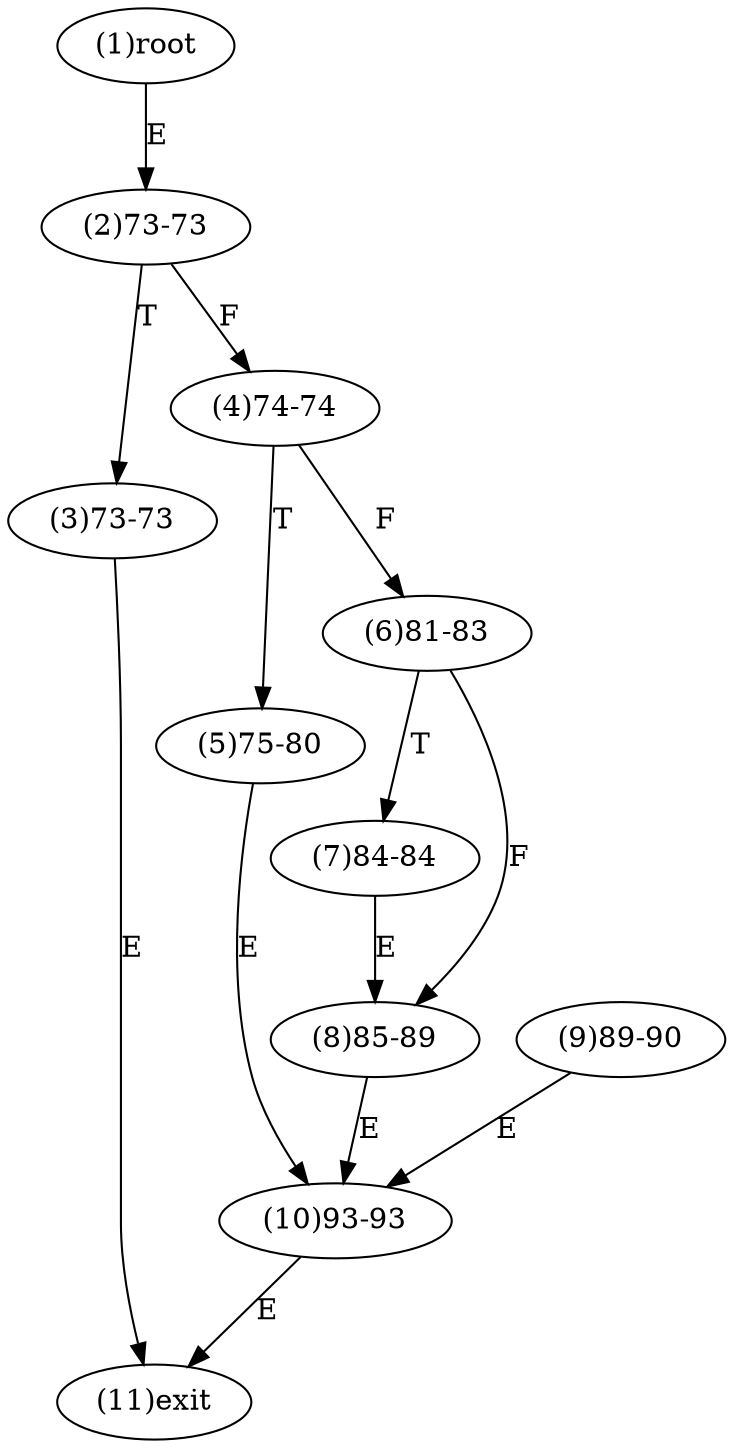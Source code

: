 digraph "" { 
1[ label="(1)root"];
2[ label="(2)73-73"];
3[ label="(3)73-73"];
4[ label="(4)74-74"];
5[ label="(5)75-80"];
6[ label="(6)81-83"];
7[ label="(7)84-84"];
8[ label="(8)85-89"];
9[ label="(9)89-90"];
10[ label="(10)93-93"];
11[ label="(11)exit"];
1->2[ label="E"];
2->4[ label="F"];
2->3[ label="T"];
3->11[ label="E"];
4->6[ label="F"];
4->5[ label="T"];
5->10[ label="E"];
6->8[ label="F"];
6->7[ label="T"];
7->8[ label="E"];
8->10[ label="E"];
9->10[ label="E"];
10->11[ label="E"];
}